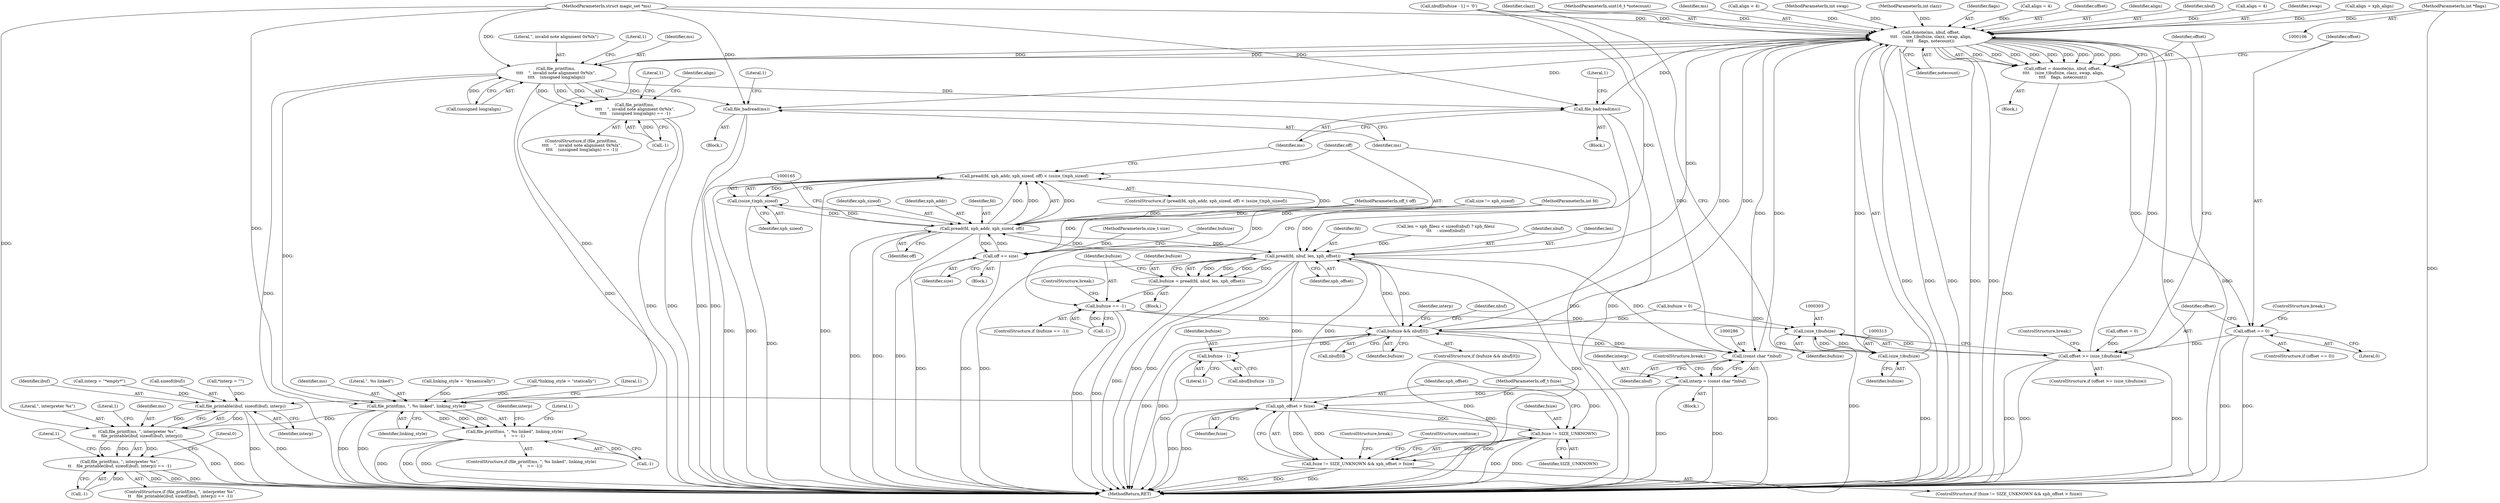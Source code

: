 digraph "0_file_ce90e05774dd77d86cfc8dfa6da57b32816841c4_4@pointer" {
"1000116" [label="(MethodParameterIn,int *flags)"];
"1000308" [label="(Call,donote(ms, nbuf, offset,\n \t\t\t\t    (size_t)bufsize, clazz, swap, align,\n\t\t\t\t    flags, notecount))"];
"1000168" [label="(Call,file_badread(ms))"];
"1000209" [label="(Call,file_printf(ms, \n\t\t\t\t    \", invalid note alignment 0x%lx\",\n\t\t\t\t    (unsigned long)align))"];
"1000208" [label="(Call,file_printf(ms, \n\t\t\t\t    \", invalid note alignment 0x%lx\",\n\t\t\t\t    (unsigned long)align) == -1)"];
"1000247" [label="(Call,file_badread(ms))"];
"1000330" [label="(Call,file_printf(ms, \", %s linked\", linking_style))"];
"1000329" [label="(Call,file_printf(ms, \", %s linked\", linking_style)\n\t    == -1)"];
"1000345" [label="(Call,file_printf(ms, \", interpreter %s\",\n\t\t    file_printable(ibuf, sizeof(ibuf), interp)))"];
"1000344" [label="(Call,file_printf(ms, \", interpreter %s\",\n\t\t    file_printable(ibuf, sizeof(ibuf), interp)) == -1)"];
"1000270" [label="(Call,bufsize && nbuf[0])"];
"1000236" [label="(Call,pread(fd, nbuf, len, xph_offset))"];
"1000159" [label="(Call,pread(fd, xph_addr, xph_sizeof, off))"];
"1000158" [label="(Call,pread(fd, xph_addr, xph_sizeof, off) < (ssize_t)xph_sizeof)"];
"1000164" [label="(Call,(ssize_t)xph_sizeof)"];
"1000173" [label="(Call,off += size)"];
"1000234" [label="(Call,bufsize = pread(fd, nbuf, len, xph_offset))"];
"1000242" [label="(Call,bufsize == -1)"];
"1000302" [label="(Call,(size_t)bufsize)"];
"1000300" [label="(Call,offset >= (size_t)bufsize)"];
"1000312" [label="(Call,(size_t)bufsize)"];
"1000259" [label="(Call,xph_offset > fsize)"];
"1000256" [label="(Call,fsize != SIZE_UNKNOWN)"];
"1000255" [label="(Call,fsize != SIZE_UNKNOWN && xph_offset > fsize)"];
"1000285" [label="(Call,(const char *)nbuf)"];
"1000283" [label="(Call,interp = (const char *)nbuf)"];
"1000348" [label="(Call,file_printable(ibuf, sizeof(ibuf), interp))"];
"1000279" [label="(Call,bufsize - 1)"];
"1000306" [label="(Call,offset = donote(ms, nbuf, offset,\n \t\t\t\t    (size_t)bufsize, clazz, swap, align,\n\t\t\t\t    flags, notecount))"];
"1000321" [label="(Call,offset == 0)"];
"1000224" [label="(Call,len = xph_filesz < sizeof(nbuf) ? xph_filesz\n\t\t\t    : sizeof(nbuf))"];
"1000283" [label="(Call,interp = (const char *)nbuf)"];
"1000177" [label="(Identifier,bufsize)"];
"1000241" [label="(ControlStructure,if (bufsize == -1))"];
"1000359" [label="(Literal,0)"];
"1000275" [label="(Block,)"];
"1000279" [label="(Call,bufsize - 1)"];
"1000277" [label="(Call,nbuf[bufsize - 1])"];
"1000252" [label="(ControlStructure,break;)"];
"1000203" [label="(Call,align < 4)"];
"1000264" [label="(ControlStructure,break;)"];
"1000166" [label="(Identifier,xph_sizeof)"];
"1000257" [label="(Identifier,fsize)"];
"1000335" [label="(Literal,1)"];
"1000357" [label="(Literal,1)"];
"1000272" [label="(Call,nbuf[0])"];
"1000302" [label="(Call,(size_t)bufsize)"];
"1000301" [label="(Identifier,offset)"];
"1000332" [label="(Literal,\", %s linked\")"];
"1000260" [label="(Identifier,xph_offset)"];
"1000175" [label="(Identifier,size)"];
"1000298" [label="(Block,)"];
"1000312" [label="(Call,(size_t)bufsize)"];
"1000109" [label="(MethodParameterIn,int swap)"];
"1000308" [label="(Call,donote(ms, nbuf, offset,\n \t\t\t\t    (size_t)bufsize, clazz, swap, align,\n\t\t\t\t    flags, notecount))"];
"1000172" [label="(Literal,1)"];
"1000246" [label="(Block,)"];
"1000179" [label="(Call,align = 4)"];
"1000322" [label="(Identifier,offset)"];
"1000316" [label="(Identifier,swap)"];
"1000270" [label="(Call,bufsize && nbuf[0])"];
"1000209" [label="(Call,file_printf(ms, \n\t\t\t\t    \", invalid note alignment 0x%lx\",\n\t\t\t\t    (unsigned long)align))"];
"1000116" [label="(MethodParameterIn,int *flags)"];
"1000173" [label="(Call,off += size)"];
"1000258" [label="(Identifier,SIZE_UNKNOWN)"];
"1000330" [label="(Call,file_printf(ms, \", %s linked\", linking_style))"];
"1000299" [label="(ControlStructure,if (offset >= (size_t)bufsize))"];
"1000329" [label="(Call,file_printf(ms, \", %s linked\", linking_style)\n\t    == -1)"];
"1000168" [label="(Call,file_badread(ms))"];
"1000324" [label="(ControlStructure,break;)"];
"1000212" [label="(Call,(unsigned long)align)"];
"1000333" [label="(Identifier,linking_style)"];
"1000159" [label="(Call,pread(fd, xph_addr, xph_sizeof, off))"];
"1000198" [label="(Call,align = xph_align)"];
"1000261" [label="(Identifier,fsize)"];
"1000162" [label="(Identifier,xph_sizeof)"];
"1000157" [label="(ControlStructure,if (pread(fd, xph_addr, xph_sizeof, off) < (ssize_t)xph_sizeof))"];
"1000341" [label="(Identifier,interp)"];
"1000345" [label="(Call,file_printf(ms, \", interpreter %s\",\n\t\t    file_printable(ibuf, sizeof(ibuf), interp)))"];
"1000259" [label="(Call,xph_offset > fsize)"];
"1000117" [label="(MethodParameterIn,uint16_t *notecount)"];
"1000107" [label="(MethodParameterIn,struct magic_set *ms)"];
"1000235" [label="(Identifier,bufsize)"];
"1000306" [label="(Call,offset = donote(ms, nbuf, offset,\n \t\t\t\t    (size_t)bufsize, clazz, swap, align,\n\t\t\t\t    flags, notecount))"];
"1000284" [label="(Identifier,interp)"];
"1000242" [label="(Call,bufsize == -1)"];
"1000352" [label="(Identifier,interp)"];
"1000323" [label="(Literal,0)"];
"1000300" [label="(Call,offset >= (size_t)bufsize)"];
"1000287" [label="(Identifier,nbuf)"];
"1000350" [label="(Call,sizeof(ibuf))"];
"1000334" [label="(Call,-1)"];
"1000305" [label="(ControlStructure,break;)"];
"1000216" [label="(Literal,1)"];
"1000169" [label="(Identifier,ms)"];
"1000263" [label="(ControlStructure,continue;)"];
"1000161" [label="(Identifier,xph_addr)"];
"1000254" [label="(ControlStructure,if (fsize != SIZE_UNKNOWN && xph_offset > fsize))"];
"1000114" [label="(MethodParameterIn,off_t fsize)"];
"1000285" [label="(Call,(const char *)nbuf)"];
"1000186" [label="(Call,linking_style = \"dynamically\")"];
"1000184" [label="(Block,)"];
"1000309" [label="(Identifier,ms)"];
"1000343" [label="(ControlStructure,if (file_printf(ms, \", interpreter %s\",\n\t\t    file_printable(ibuf, sizeof(ibuf), interp)) == -1))"];
"1000314" [label="(Identifier,bufsize)"];
"1000292" [label="(ControlStructure,break;)"];
"1000110" [label="(MethodParameterIn,int fd)"];
"1000269" [label="(ControlStructure,if (bufsize && nbuf[0]))"];
"1000315" [label="(Identifier,clazz)"];
"1000211" [label="(Literal,\", invalid note alignment 0x%lx\")"];
"1000344" [label="(Call,file_printf(ms, \", interpreter %s\",\n\t\t    file_printable(ibuf, sizeof(ibuf), interp)) == -1)"];
"1000234" [label="(Call,bufsize = pread(fd, nbuf, len, xph_offset))"];
"1000240" [label="(Identifier,xph_offset)"];
"1000108" [label="(MethodParameterIn,int clazz)"];
"1000126" [label="(Call,*interp = \"\")"];
"1000248" [label="(Identifier,ms)"];
"1000318" [label="(Identifier,flags)"];
"1000244" [label="(Call,-1)"];
"1000176" [label="(Call,bufsize = 0)"];
"1000290" [label="(Identifier,interp)"];
"1000346" [label="(Identifier,ms)"];
"1000158" [label="(Call,pread(fd, xph_addr, xph_sizeof, off) < (ssize_t)xph_sizeof)"];
"1000271" [label="(Identifier,bufsize)"];
"1000163" [label="(Identifier,off)"];
"1000238" [label="(Identifier,nbuf)"];
"1000349" [label="(Identifier,ibuf)"];
"1000304" [label="(Identifier,bufsize)"];
"1000122" [label="(Call,*linking_style = \"statically\")"];
"1000207" [label="(ControlStructure,if (file_printf(ms, \n\t\t\t\t    \", invalid note alignment 0x%lx\",\n\t\t\t\t    (unsigned long)align) == -1))"];
"1000276" [label="(Call,nbuf[bufsize - 1] = '\0')"];
"1000347" [label="(Literal,\", interpreter %s\")"];
"1000320" [label="(ControlStructure,if (offset == 0))"];
"1000255" [label="(Call,fsize != SIZE_UNKNOWN && xph_offset > fsize)"];
"1000294" [label="(Call,offset = 0)"];
"1000338" [label="(Literal,1)"];
"1000289" [label="(Call,interp = \"*empty*\")"];
"1000239" [label="(Identifier,len)"];
"1000156" [label="(Block,)"];
"1000280" [label="(Identifier,bufsize)"];
"1000348" [label="(Call,file_printable(ibuf, sizeof(ibuf), interp))"];
"1000321" [label="(Call,offset == 0)"];
"1000220" [label="(Call,align = 4)"];
"1000210" [label="(Identifier,ms)"];
"1000247" [label="(Call,file_badread(ms))"];
"1000354" [label="(Literal,1)"];
"1000164" [label="(Call,(ssize_t)xph_sizeof)"];
"1000174" [label="(Identifier,off)"];
"1000251" [label="(Literal,1)"];
"1000256" [label="(Call,fsize != SIZE_UNKNOWN)"];
"1000219" [label="(Literal,1)"];
"1000311" [label="(Identifier,offset)"];
"1000281" [label="(Literal,1)"];
"1000236" [label="(Call,pread(fd, nbuf, len, xph_offset))"];
"1000328" [label="(ControlStructure,if (file_printf(ms, \", %s linked\", linking_style)\n\t    == -1))"];
"1000111" [label="(MethodParameterIn,off_t off)"];
"1000221" [label="(Identifier,align)"];
"1000215" [label="(Call,-1)"];
"1000237" [label="(Identifier,fd)"];
"1000319" [label="(Identifier,notecount)"];
"1000331" [label="(Identifier,ms)"];
"1000113" [label="(MethodParameterIn,size_t size)"];
"1000243" [label="(Identifier,bufsize)"];
"1000360" [label="(MethodReturn,RET)"];
"1000317" [label="(Identifier,align)"];
"1000208" [label="(Call,file_printf(ms, \n\t\t\t\t    \", invalid note alignment 0x%lx\",\n\t\t\t\t    (unsigned long)align) == -1)"];
"1000278" [label="(Identifier,nbuf)"];
"1000353" [label="(Call,-1)"];
"1000160" [label="(Identifier,fd)"];
"1000307" [label="(Identifier,offset)"];
"1000167" [label="(Block,)"];
"1000310" [label="(Identifier,nbuf)"];
"1000136" [label="(Call,size != xph_sizeof)"];
"1000116" -> "1000106"  [label="AST: "];
"1000116" -> "1000360"  [label="DDG: "];
"1000116" -> "1000308"  [label="DDG: "];
"1000308" -> "1000306"  [label="AST: "];
"1000308" -> "1000319"  [label="CFG: "];
"1000309" -> "1000308"  [label="AST: "];
"1000310" -> "1000308"  [label="AST: "];
"1000311" -> "1000308"  [label="AST: "];
"1000312" -> "1000308"  [label="AST: "];
"1000315" -> "1000308"  [label="AST: "];
"1000316" -> "1000308"  [label="AST: "];
"1000317" -> "1000308"  [label="AST: "];
"1000318" -> "1000308"  [label="AST: "];
"1000319" -> "1000308"  [label="AST: "];
"1000306" -> "1000308"  [label="CFG: "];
"1000308" -> "1000360"  [label="DDG: "];
"1000308" -> "1000360"  [label="DDG: "];
"1000308" -> "1000360"  [label="DDG: "];
"1000308" -> "1000360"  [label="DDG: "];
"1000308" -> "1000360"  [label="DDG: "];
"1000308" -> "1000360"  [label="DDG: "];
"1000308" -> "1000360"  [label="DDG: "];
"1000308" -> "1000168"  [label="DDG: "];
"1000308" -> "1000209"  [label="DDG: "];
"1000308" -> "1000247"  [label="DDG: "];
"1000308" -> "1000270"  [label="DDG: "];
"1000308" -> "1000285"  [label="DDG: "];
"1000308" -> "1000306"  [label="DDG: "];
"1000308" -> "1000306"  [label="DDG: "];
"1000308" -> "1000306"  [label="DDG: "];
"1000308" -> "1000306"  [label="DDG: "];
"1000308" -> "1000306"  [label="DDG: "];
"1000308" -> "1000306"  [label="DDG: "];
"1000308" -> "1000306"  [label="DDG: "];
"1000308" -> "1000306"  [label="DDG: "];
"1000308" -> "1000306"  [label="DDG: "];
"1000209" -> "1000308"  [label="DDG: "];
"1000107" -> "1000308"  [label="DDG: "];
"1000285" -> "1000308"  [label="DDG: "];
"1000236" -> "1000308"  [label="DDG: "];
"1000276" -> "1000308"  [label="DDG: "];
"1000270" -> "1000308"  [label="DDG: "];
"1000300" -> "1000308"  [label="DDG: "];
"1000312" -> "1000308"  [label="DDG: "];
"1000108" -> "1000308"  [label="DDG: "];
"1000109" -> "1000308"  [label="DDG: "];
"1000220" -> "1000308"  [label="DDG: "];
"1000179" -> "1000308"  [label="DDG: "];
"1000198" -> "1000308"  [label="DDG: "];
"1000203" -> "1000308"  [label="DDG: "];
"1000117" -> "1000308"  [label="DDG: "];
"1000308" -> "1000330"  [label="DDG: "];
"1000168" -> "1000167"  [label="AST: "];
"1000168" -> "1000169"  [label="CFG: "];
"1000169" -> "1000168"  [label="AST: "];
"1000172" -> "1000168"  [label="CFG: "];
"1000168" -> "1000360"  [label="DDG: "];
"1000168" -> "1000360"  [label="DDG: "];
"1000209" -> "1000168"  [label="DDG: "];
"1000107" -> "1000168"  [label="DDG: "];
"1000209" -> "1000208"  [label="AST: "];
"1000209" -> "1000212"  [label="CFG: "];
"1000210" -> "1000209"  [label="AST: "];
"1000211" -> "1000209"  [label="AST: "];
"1000212" -> "1000209"  [label="AST: "];
"1000216" -> "1000209"  [label="CFG: "];
"1000209" -> "1000360"  [label="DDG: "];
"1000209" -> "1000360"  [label="DDG: "];
"1000209" -> "1000208"  [label="DDG: "];
"1000209" -> "1000208"  [label="DDG: "];
"1000209" -> "1000208"  [label="DDG: "];
"1000107" -> "1000209"  [label="DDG: "];
"1000212" -> "1000209"  [label="DDG: "];
"1000209" -> "1000247"  [label="DDG: "];
"1000209" -> "1000330"  [label="DDG: "];
"1000208" -> "1000207"  [label="AST: "];
"1000208" -> "1000215"  [label="CFG: "];
"1000215" -> "1000208"  [label="AST: "];
"1000219" -> "1000208"  [label="CFG: "];
"1000221" -> "1000208"  [label="CFG: "];
"1000208" -> "1000360"  [label="DDG: "];
"1000208" -> "1000360"  [label="DDG: "];
"1000215" -> "1000208"  [label="DDG: "];
"1000247" -> "1000246"  [label="AST: "];
"1000247" -> "1000248"  [label="CFG: "];
"1000248" -> "1000247"  [label="AST: "];
"1000251" -> "1000247"  [label="CFG: "];
"1000247" -> "1000360"  [label="DDG: "];
"1000247" -> "1000360"  [label="DDG: "];
"1000107" -> "1000247"  [label="DDG: "];
"1000330" -> "1000329"  [label="AST: "];
"1000330" -> "1000333"  [label="CFG: "];
"1000331" -> "1000330"  [label="AST: "];
"1000332" -> "1000330"  [label="AST: "];
"1000333" -> "1000330"  [label="AST: "];
"1000335" -> "1000330"  [label="CFG: "];
"1000330" -> "1000360"  [label="DDG: "];
"1000330" -> "1000360"  [label="DDG: "];
"1000330" -> "1000329"  [label="DDG: "];
"1000330" -> "1000329"  [label="DDG: "];
"1000330" -> "1000329"  [label="DDG: "];
"1000107" -> "1000330"  [label="DDG: "];
"1000186" -> "1000330"  [label="DDG: "];
"1000122" -> "1000330"  [label="DDG: "];
"1000330" -> "1000345"  [label="DDG: "];
"1000329" -> "1000328"  [label="AST: "];
"1000329" -> "1000334"  [label="CFG: "];
"1000334" -> "1000329"  [label="AST: "];
"1000338" -> "1000329"  [label="CFG: "];
"1000341" -> "1000329"  [label="CFG: "];
"1000329" -> "1000360"  [label="DDG: "];
"1000329" -> "1000360"  [label="DDG: "];
"1000329" -> "1000360"  [label="DDG: "];
"1000334" -> "1000329"  [label="DDG: "];
"1000345" -> "1000344"  [label="AST: "];
"1000345" -> "1000348"  [label="CFG: "];
"1000346" -> "1000345"  [label="AST: "];
"1000347" -> "1000345"  [label="AST: "];
"1000348" -> "1000345"  [label="AST: "];
"1000354" -> "1000345"  [label="CFG: "];
"1000345" -> "1000360"  [label="DDG: "];
"1000345" -> "1000360"  [label="DDG: "];
"1000345" -> "1000344"  [label="DDG: "];
"1000345" -> "1000344"  [label="DDG: "];
"1000345" -> "1000344"  [label="DDG: "];
"1000107" -> "1000345"  [label="DDG: "];
"1000348" -> "1000345"  [label="DDG: "];
"1000348" -> "1000345"  [label="DDG: "];
"1000344" -> "1000343"  [label="AST: "];
"1000344" -> "1000353"  [label="CFG: "];
"1000353" -> "1000344"  [label="AST: "];
"1000357" -> "1000344"  [label="CFG: "];
"1000359" -> "1000344"  [label="CFG: "];
"1000344" -> "1000360"  [label="DDG: "];
"1000344" -> "1000360"  [label="DDG: "];
"1000344" -> "1000360"  [label="DDG: "];
"1000353" -> "1000344"  [label="DDG: "];
"1000270" -> "1000269"  [label="AST: "];
"1000270" -> "1000271"  [label="CFG: "];
"1000270" -> "1000272"  [label="CFG: "];
"1000271" -> "1000270"  [label="AST: "];
"1000272" -> "1000270"  [label="AST: "];
"1000278" -> "1000270"  [label="CFG: "];
"1000290" -> "1000270"  [label="CFG: "];
"1000270" -> "1000360"  [label="DDG: "];
"1000270" -> "1000360"  [label="DDG: "];
"1000270" -> "1000360"  [label="DDG: "];
"1000270" -> "1000236"  [label="DDG: "];
"1000176" -> "1000270"  [label="DDG: "];
"1000242" -> "1000270"  [label="DDG: "];
"1000285" -> "1000270"  [label="DDG: "];
"1000236" -> "1000270"  [label="DDG: "];
"1000270" -> "1000279"  [label="DDG: "];
"1000270" -> "1000285"  [label="DDG: "];
"1000236" -> "1000234"  [label="AST: "];
"1000236" -> "1000240"  [label="CFG: "];
"1000237" -> "1000236"  [label="AST: "];
"1000238" -> "1000236"  [label="AST: "];
"1000239" -> "1000236"  [label="AST: "];
"1000240" -> "1000236"  [label="AST: "];
"1000234" -> "1000236"  [label="CFG: "];
"1000236" -> "1000360"  [label="DDG: "];
"1000236" -> "1000360"  [label="DDG: "];
"1000236" -> "1000360"  [label="DDG: "];
"1000236" -> "1000360"  [label="DDG: "];
"1000236" -> "1000159"  [label="DDG: "];
"1000236" -> "1000234"  [label="DDG: "];
"1000236" -> "1000234"  [label="DDG: "];
"1000236" -> "1000234"  [label="DDG: "];
"1000236" -> "1000234"  [label="DDG: "];
"1000159" -> "1000236"  [label="DDG: "];
"1000110" -> "1000236"  [label="DDG: "];
"1000276" -> "1000236"  [label="DDG: "];
"1000224" -> "1000236"  [label="DDG: "];
"1000259" -> "1000236"  [label="DDG: "];
"1000236" -> "1000259"  [label="DDG: "];
"1000236" -> "1000285"  [label="DDG: "];
"1000159" -> "1000158"  [label="AST: "];
"1000159" -> "1000163"  [label="CFG: "];
"1000160" -> "1000159"  [label="AST: "];
"1000161" -> "1000159"  [label="AST: "];
"1000162" -> "1000159"  [label="AST: "];
"1000163" -> "1000159"  [label="AST: "];
"1000165" -> "1000159"  [label="CFG: "];
"1000159" -> "1000360"  [label="DDG: "];
"1000159" -> "1000360"  [label="DDG: "];
"1000159" -> "1000360"  [label="DDG: "];
"1000159" -> "1000158"  [label="DDG: "];
"1000159" -> "1000158"  [label="DDG: "];
"1000159" -> "1000158"  [label="DDG: "];
"1000159" -> "1000158"  [label="DDG: "];
"1000110" -> "1000159"  [label="DDG: "];
"1000164" -> "1000159"  [label="DDG: "];
"1000136" -> "1000159"  [label="DDG: "];
"1000173" -> "1000159"  [label="DDG: "];
"1000111" -> "1000159"  [label="DDG: "];
"1000159" -> "1000164"  [label="DDG: "];
"1000159" -> "1000173"  [label="DDG: "];
"1000158" -> "1000157"  [label="AST: "];
"1000158" -> "1000164"  [label="CFG: "];
"1000164" -> "1000158"  [label="AST: "];
"1000169" -> "1000158"  [label="CFG: "];
"1000174" -> "1000158"  [label="CFG: "];
"1000158" -> "1000360"  [label="DDG: "];
"1000158" -> "1000360"  [label="DDG: "];
"1000158" -> "1000360"  [label="DDG: "];
"1000164" -> "1000158"  [label="DDG: "];
"1000164" -> "1000166"  [label="CFG: "];
"1000165" -> "1000164"  [label="AST: "];
"1000166" -> "1000164"  [label="AST: "];
"1000164" -> "1000360"  [label="DDG: "];
"1000173" -> "1000156"  [label="AST: "];
"1000173" -> "1000175"  [label="CFG: "];
"1000174" -> "1000173"  [label="AST: "];
"1000175" -> "1000173"  [label="AST: "];
"1000177" -> "1000173"  [label="CFG: "];
"1000173" -> "1000360"  [label="DDG: "];
"1000173" -> "1000360"  [label="DDG: "];
"1000136" -> "1000173"  [label="DDG: "];
"1000113" -> "1000173"  [label="DDG: "];
"1000111" -> "1000173"  [label="DDG: "];
"1000234" -> "1000184"  [label="AST: "];
"1000235" -> "1000234"  [label="AST: "];
"1000243" -> "1000234"  [label="CFG: "];
"1000234" -> "1000360"  [label="DDG: "];
"1000234" -> "1000242"  [label="DDG: "];
"1000242" -> "1000241"  [label="AST: "];
"1000242" -> "1000244"  [label="CFG: "];
"1000243" -> "1000242"  [label="AST: "];
"1000244" -> "1000242"  [label="AST: "];
"1000248" -> "1000242"  [label="CFG: "];
"1000252" -> "1000242"  [label="CFG: "];
"1000242" -> "1000360"  [label="DDG: "];
"1000242" -> "1000360"  [label="DDG: "];
"1000244" -> "1000242"  [label="DDG: "];
"1000242" -> "1000302"  [label="DDG: "];
"1000302" -> "1000300"  [label="AST: "];
"1000302" -> "1000304"  [label="CFG: "];
"1000303" -> "1000302"  [label="AST: "];
"1000304" -> "1000302"  [label="AST: "];
"1000300" -> "1000302"  [label="CFG: "];
"1000302" -> "1000360"  [label="DDG: "];
"1000302" -> "1000300"  [label="DDG: "];
"1000176" -> "1000302"  [label="DDG: "];
"1000312" -> "1000302"  [label="DDG: "];
"1000302" -> "1000312"  [label="DDG: "];
"1000300" -> "1000299"  [label="AST: "];
"1000301" -> "1000300"  [label="AST: "];
"1000305" -> "1000300"  [label="CFG: "];
"1000307" -> "1000300"  [label="CFG: "];
"1000300" -> "1000360"  [label="DDG: "];
"1000300" -> "1000360"  [label="DDG: "];
"1000300" -> "1000360"  [label="DDG: "];
"1000294" -> "1000300"  [label="DDG: "];
"1000321" -> "1000300"  [label="DDG: "];
"1000312" -> "1000314"  [label="CFG: "];
"1000313" -> "1000312"  [label="AST: "];
"1000314" -> "1000312"  [label="AST: "];
"1000315" -> "1000312"  [label="CFG: "];
"1000312" -> "1000360"  [label="DDG: "];
"1000259" -> "1000255"  [label="AST: "];
"1000259" -> "1000261"  [label="CFG: "];
"1000260" -> "1000259"  [label="AST: "];
"1000261" -> "1000259"  [label="AST: "];
"1000255" -> "1000259"  [label="CFG: "];
"1000259" -> "1000360"  [label="DDG: "];
"1000259" -> "1000360"  [label="DDG: "];
"1000259" -> "1000256"  [label="DDG: "];
"1000259" -> "1000255"  [label="DDG: "];
"1000259" -> "1000255"  [label="DDG: "];
"1000256" -> "1000259"  [label="DDG: "];
"1000114" -> "1000259"  [label="DDG: "];
"1000256" -> "1000255"  [label="AST: "];
"1000256" -> "1000258"  [label="CFG: "];
"1000257" -> "1000256"  [label="AST: "];
"1000258" -> "1000256"  [label="AST: "];
"1000260" -> "1000256"  [label="CFG: "];
"1000255" -> "1000256"  [label="CFG: "];
"1000256" -> "1000360"  [label="DDG: "];
"1000256" -> "1000360"  [label="DDG: "];
"1000256" -> "1000255"  [label="DDG: "];
"1000256" -> "1000255"  [label="DDG: "];
"1000114" -> "1000256"  [label="DDG: "];
"1000255" -> "1000254"  [label="AST: "];
"1000263" -> "1000255"  [label="CFG: "];
"1000264" -> "1000255"  [label="CFG: "];
"1000255" -> "1000360"  [label="DDG: "];
"1000255" -> "1000360"  [label="DDG: "];
"1000255" -> "1000360"  [label="DDG: "];
"1000285" -> "1000283"  [label="AST: "];
"1000285" -> "1000287"  [label="CFG: "];
"1000286" -> "1000285"  [label="AST: "];
"1000287" -> "1000285"  [label="AST: "];
"1000283" -> "1000285"  [label="CFG: "];
"1000285" -> "1000360"  [label="DDG: "];
"1000285" -> "1000283"  [label="DDG: "];
"1000276" -> "1000285"  [label="DDG: "];
"1000283" -> "1000275"  [label="AST: "];
"1000284" -> "1000283"  [label="AST: "];
"1000292" -> "1000283"  [label="CFG: "];
"1000283" -> "1000360"  [label="DDG: "];
"1000283" -> "1000360"  [label="DDG: "];
"1000283" -> "1000348"  [label="DDG: "];
"1000348" -> "1000352"  [label="CFG: "];
"1000349" -> "1000348"  [label="AST: "];
"1000350" -> "1000348"  [label="AST: "];
"1000352" -> "1000348"  [label="AST: "];
"1000348" -> "1000360"  [label="DDG: "];
"1000348" -> "1000360"  [label="DDG: "];
"1000289" -> "1000348"  [label="DDG: "];
"1000126" -> "1000348"  [label="DDG: "];
"1000279" -> "1000277"  [label="AST: "];
"1000279" -> "1000281"  [label="CFG: "];
"1000280" -> "1000279"  [label="AST: "];
"1000281" -> "1000279"  [label="AST: "];
"1000277" -> "1000279"  [label="CFG: "];
"1000279" -> "1000360"  [label="DDG: "];
"1000306" -> "1000298"  [label="AST: "];
"1000307" -> "1000306"  [label="AST: "];
"1000322" -> "1000306"  [label="CFG: "];
"1000306" -> "1000360"  [label="DDG: "];
"1000306" -> "1000321"  [label="DDG: "];
"1000321" -> "1000320"  [label="AST: "];
"1000321" -> "1000323"  [label="CFG: "];
"1000322" -> "1000321"  [label="AST: "];
"1000323" -> "1000321"  [label="AST: "];
"1000301" -> "1000321"  [label="CFG: "];
"1000324" -> "1000321"  [label="CFG: "];
"1000321" -> "1000360"  [label="DDG: "];
"1000321" -> "1000360"  [label="DDG: "];
}
